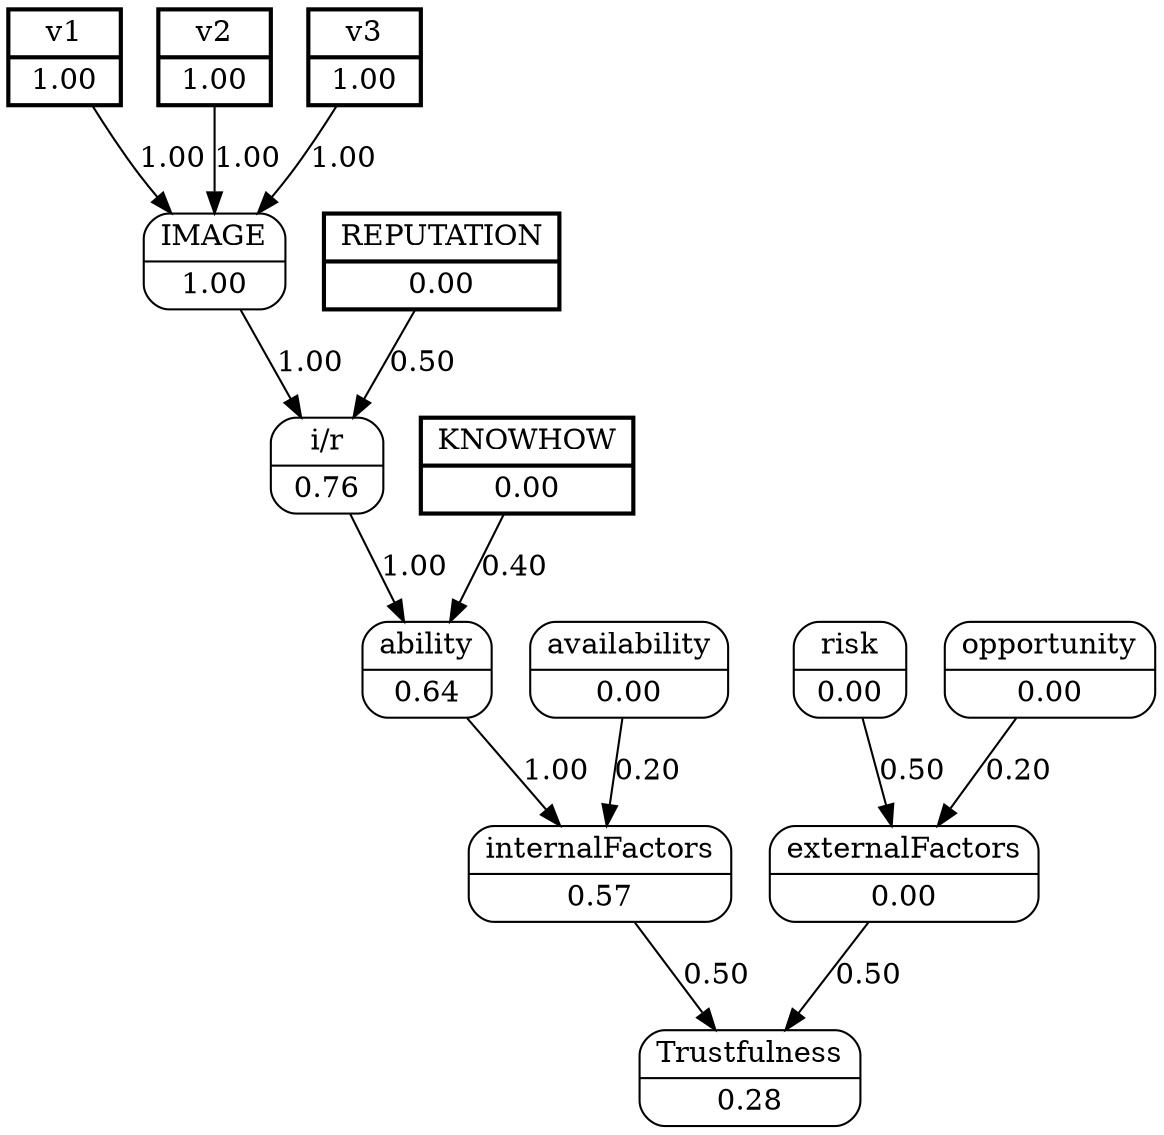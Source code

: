 digraph FCM_net{
	node [shape=record, style=rounded]
	11 [label="{v1 | 1.00}", style=bold, penwidth=2, peripheries=2];
	12 [label="{v2 | 1.00}", style=bold, penwidth=2, peripheries=2];
	13 [label="{v3 | 1.00}", style=bold, penwidth=2, peripheries=2];
	1 [label="{REPUTATION | 0.00}", style=bold, penwidth=2, peripheries=2];
	2 [label="{KNOWHOW | 0.00}", style=bold, penwidth=2, peripheries=2];
	0 [label="{IMAGE | 1.00}"];
	3 [label="{i/r | 0.76}"];
	4 [label="{ability | 0.64}"];
	5 [label="{availability | 0.00}"];
	6 [label="{internalFactors | 0.57}"];
	7 [label="{risk | 0.00}"];
	8 [label="{opportunity | 0.00}"];
	9 [label="{externalFactors | 0.00}"];
	10 [label="{Trustfulness | 0.28}"];
	11 [label="{v1 | 1.00}"];
	13 [label="{v3 | 1.00}"];
	0 -> 3 [label = "1.00"];
	1 -> 3 [label = "0.50"];
	3 -> 4 [label = "1.00"];
	2 -> 4 [label = "0.40"];
	4 -> 6 [label = "1.00"];
	5 -> 6 [label = "0.20"];
	6 -> 10 [label = "0.50"];
	7 -> 9 [label = "0.50"];
	8 -> 9 [label = "0.20"];
	9 -> 10 [label = "0.50"];
	11 -> 0 [label = "1.00"];
	12 -> 0 [label = "1.00"];
	13 -> 0 [label = "1.00"];
}